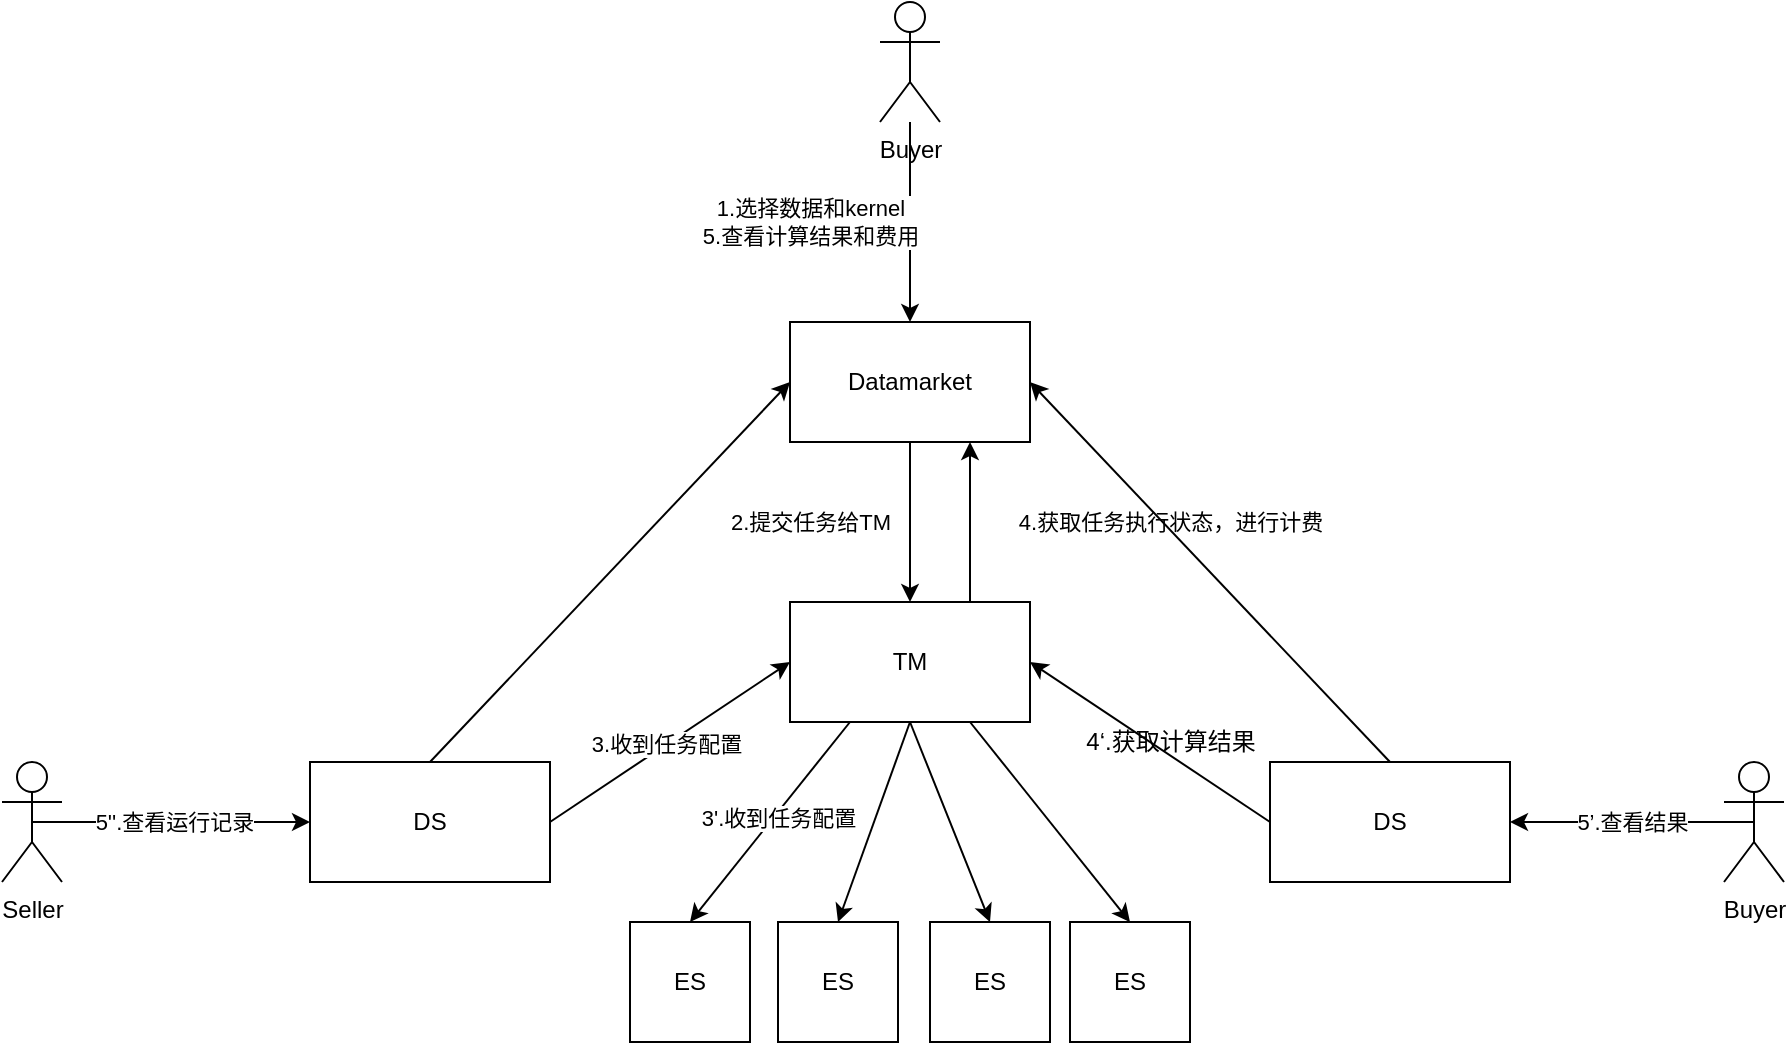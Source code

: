 <mxfile version="12.9.11" type="github">
  <diagram id="OBpz-HxGuRN2mtiWmTwj" name="Page-1">
    <mxGraphModel dx="1712" dy="1855" grid="1" gridSize="10" guides="1" tooltips="1" connect="1" arrows="1" fold="1" page="1" pageScale="1" pageWidth="827" pageHeight="1169" math="0" shadow="0">
      <root>
        <mxCell id="0" />
        <mxCell id="1" parent="0" />
        <mxCell id="ubIFbfM6RXI0TAhfLppu-1" value="DS" style="rounded=0;whiteSpace=wrap;html=1;" parent="1" vertex="1">
          <mxGeometry x="120" y="320" width="120" height="60" as="geometry" />
        </mxCell>
        <mxCell id="ubIFbfM6RXI0TAhfLppu-2" value="TM" style="rounded=0;whiteSpace=wrap;html=1;" parent="1" vertex="1">
          <mxGeometry x="360" y="240" width="120" height="60" as="geometry" />
        </mxCell>
        <mxCell id="ubIFbfM6RXI0TAhfLppu-3" value="ES" style="rounded=0;whiteSpace=wrap;html=1;" parent="1" vertex="1">
          <mxGeometry x="280" y="400" width="60" height="60" as="geometry" />
        </mxCell>
        <mxCell id="ubIFbfM6RXI0TAhfLppu-4" value="ES" style="rounded=0;whiteSpace=wrap;html=1;" parent="1" vertex="1">
          <mxGeometry x="500" y="400" width="60" height="60" as="geometry" />
        </mxCell>
        <mxCell id="ubIFbfM6RXI0TAhfLppu-5" value="ES" style="rounded=0;whiteSpace=wrap;html=1;" parent="1" vertex="1">
          <mxGeometry x="354" y="400" width="60" height="60" as="geometry" />
        </mxCell>
        <mxCell id="ubIFbfM6RXI0TAhfLppu-6" value="ES" style="rounded=0;whiteSpace=wrap;html=1;" parent="1" vertex="1">
          <mxGeometry x="430" y="400" width="60" height="60" as="geometry" />
        </mxCell>
        <mxCell id="ubIFbfM6RXI0TAhfLppu-7" value="DS" style="rounded=0;whiteSpace=wrap;html=1;" parent="1" vertex="1">
          <mxGeometry x="600" y="320" width="120" height="60" as="geometry" />
        </mxCell>
        <mxCell id="ubIFbfM6RXI0TAhfLppu-9" value="Datamarket" style="rounded=0;whiteSpace=wrap;html=1;" parent="1" vertex="1">
          <mxGeometry x="360" y="100" width="120" height="60" as="geometry" />
        </mxCell>
        <mxCell id="ubIFbfM6RXI0TAhfLppu-10" value="" style="endArrow=classic;html=1;exitX=0.5;exitY=0;exitDx=0;exitDy=0;entryX=0;entryY=0.5;entryDx=0;entryDy=0;" parent="1" source="ubIFbfM6RXI0TAhfLppu-1" target="ubIFbfM6RXI0TAhfLppu-9" edge="1">
          <mxGeometry width="50" height="50" relative="1" as="geometry">
            <mxPoint x="360" y="310" as="sourcePoint" />
            <mxPoint x="410" y="260" as="targetPoint" />
          </mxGeometry>
        </mxCell>
        <mxCell id="ubIFbfM6RXI0TAhfLppu-15" value="" style="endArrow=classic;html=1;entryX=0.5;entryY=0;entryDx=0;entryDy=0;exitX=0.25;exitY=1;exitDx=0;exitDy=0;" parent="1" source="ubIFbfM6RXI0TAhfLppu-2" target="ubIFbfM6RXI0TAhfLppu-3" edge="1">
          <mxGeometry width="50" height="50" relative="1" as="geometry">
            <mxPoint x="360" y="300" as="sourcePoint" />
            <mxPoint x="410" y="250" as="targetPoint" />
          </mxGeometry>
        </mxCell>
        <mxCell id="ubIFbfM6RXI0TAhfLppu-34" value="3&#39;.收到任务配置" style="edgeLabel;html=1;align=center;verticalAlign=middle;resizable=0;points=[];" parent="ubIFbfM6RXI0TAhfLppu-15" vertex="1" connectable="0">
          <mxGeometry x="-0.063" y="1" relative="1" as="geometry">
            <mxPoint as="offset" />
          </mxGeometry>
        </mxCell>
        <mxCell id="ubIFbfM6RXI0TAhfLppu-16" value="" style="endArrow=classic;html=1;entryX=0.5;entryY=0;entryDx=0;entryDy=0;exitX=0.75;exitY=1;exitDx=0;exitDy=0;" parent="1" source="ubIFbfM6RXI0TAhfLppu-2" target="ubIFbfM6RXI0TAhfLppu-4" edge="1">
          <mxGeometry width="50" height="50" relative="1" as="geometry">
            <mxPoint x="360" y="300" as="sourcePoint" />
            <mxPoint x="410" y="250" as="targetPoint" />
          </mxGeometry>
        </mxCell>
        <mxCell id="ubIFbfM6RXI0TAhfLppu-17" value="" style="endArrow=classic;html=1;entryX=0.5;entryY=0;entryDx=0;entryDy=0;exitX=0.5;exitY=1;exitDx=0;exitDy=0;" parent="1" source="ubIFbfM6RXI0TAhfLppu-2" target="ubIFbfM6RXI0TAhfLppu-5" edge="1">
          <mxGeometry width="50" height="50" relative="1" as="geometry">
            <mxPoint x="360" y="300" as="sourcePoint" />
            <mxPoint x="410" y="250" as="targetPoint" />
          </mxGeometry>
        </mxCell>
        <mxCell id="ubIFbfM6RXI0TAhfLppu-18" value="" style="endArrow=classic;html=1;entryX=0.5;entryY=0;entryDx=0;entryDy=0;exitX=0.5;exitY=1;exitDx=0;exitDy=0;" parent="1" source="ubIFbfM6RXI0TAhfLppu-2" target="ubIFbfM6RXI0TAhfLppu-6" edge="1">
          <mxGeometry width="50" height="50" relative="1" as="geometry">
            <mxPoint x="360" y="300" as="sourcePoint" />
            <mxPoint x="410" y="250" as="targetPoint" />
          </mxGeometry>
        </mxCell>
        <mxCell id="ubIFbfM6RXI0TAhfLppu-20" value="" style="endArrow=classic;html=1;entryX=0.5;entryY=0;entryDx=0;entryDy=0;exitX=0.5;exitY=1;exitDx=0;exitDy=0;" parent="1" source="ubIFbfM6RXI0TAhfLppu-9" target="ubIFbfM6RXI0TAhfLppu-2" edge="1">
          <mxGeometry width="50" height="50" relative="1" as="geometry">
            <mxPoint x="360" y="300" as="sourcePoint" />
            <mxPoint x="410" y="250" as="targetPoint" />
          </mxGeometry>
        </mxCell>
        <mxCell id="ubIFbfM6RXI0TAhfLppu-32" value="2.提交任务给TM" style="edgeLabel;html=1;align=center;verticalAlign=middle;resizable=0;points=[];" parent="ubIFbfM6RXI0TAhfLppu-20" vertex="1" connectable="0">
          <mxGeometry x="-0.125" y="-1" relative="1" as="geometry">
            <mxPoint x="-49" y="5" as="offset" />
          </mxGeometry>
        </mxCell>
        <mxCell id="ubIFbfM6RXI0TAhfLppu-21" value="" style="endArrow=classic;html=1;exitX=1;exitY=0.5;exitDx=0;exitDy=0;entryX=0;entryY=0.5;entryDx=0;entryDy=0;" parent="1" source="ubIFbfM6RXI0TAhfLppu-1" target="ubIFbfM6RXI0TAhfLppu-2" edge="1">
          <mxGeometry width="50" height="50" relative="1" as="geometry">
            <mxPoint x="360" y="300" as="sourcePoint" />
            <mxPoint x="410" y="250" as="targetPoint" />
          </mxGeometry>
        </mxCell>
        <mxCell id="ubIFbfM6RXI0TAhfLppu-33" value="3.收到任务配置" style="edgeLabel;html=1;align=center;verticalAlign=middle;resizable=0;points=[];" parent="ubIFbfM6RXI0TAhfLppu-21" vertex="1" connectable="0">
          <mxGeometry x="-0.032" relative="1" as="geometry">
            <mxPoint as="offset" />
          </mxGeometry>
        </mxCell>
        <mxCell id="ubIFbfM6RXI0TAhfLppu-22" value="" style="endArrow=classic;html=1;exitX=0;exitY=0.5;exitDx=0;exitDy=0;entryX=1;entryY=0.5;entryDx=0;entryDy=0;" parent="1" source="ubIFbfM6RXI0TAhfLppu-7" target="ubIFbfM6RXI0TAhfLppu-2" edge="1">
          <mxGeometry width="50" height="50" relative="1" as="geometry">
            <mxPoint x="360" y="300" as="sourcePoint" />
            <mxPoint x="410" y="250" as="targetPoint" />
          </mxGeometry>
        </mxCell>
        <mxCell id="ubIFbfM6RXI0TAhfLppu-23" value="Buyer" style="shape=umlActor;verticalLabelPosition=bottom;labelBackgroundColor=#ffffff;verticalAlign=top;html=1;outlineConnect=0;" parent="1" vertex="1">
          <mxGeometry x="405" y="-60" width="30" height="60" as="geometry" />
        </mxCell>
        <mxCell id="ubIFbfM6RXI0TAhfLppu-25" value="" style="endArrow=classic;html=1;entryX=0.5;entryY=0;entryDx=0;entryDy=0;" parent="1" source="ubIFbfM6RXI0TAhfLppu-23" target="ubIFbfM6RXI0TAhfLppu-9" edge="1">
          <mxGeometry width="50" height="50" relative="1" as="geometry">
            <mxPoint x="360" y="150" as="sourcePoint" />
            <mxPoint x="410" y="100" as="targetPoint" />
          </mxGeometry>
        </mxCell>
        <mxCell id="ubIFbfM6RXI0TAhfLppu-28" value="1.选择数据和kernel&lt;br&gt;5.查看计算结果和费用" style="edgeLabel;html=1;align=center;verticalAlign=middle;resizable=0;points=[];" parent="ubIFbfM6RXI0TAhfLppu-25" vertex="1" connectable="0">
          <mxGeometry x="-0.104" relative="1" as="geometry">
            <mxPoint x="-50" y="5" as="offset" />
          </mxGeometry>
        </mxCell>
        <mxCell id="ubIFbfM6RXI0TAhfLppu-36" value="4.获取任务执行状态，进行计费" style="edgeLabel;html=1;align=center;verticalAlign=middle;resizable=0;points=[];" parent="ubIFbfM6RXI0TAhfLppu-25" vertex="1" connectable="0">
          <mxGeometry x="-0.233" y="3" relative="1" as="geometry">
            <mxPoint x="127" y="161.67" as="offset" />
          </mxGeometry>
        </mxCell>
        <mxCell id="ubIFbfM6RXI0TAhfLppu-35" value="4‘.获取计算结果" style="text;html=1;align=center;verticalAlign=middle;resizable=0;points=[];autosize=1;" parent="1" vertex="1">
          <mxGeometry x="500" y="300" width="100" height="20" as="geometry" />
        </mxCell>
        <mxCell id="ubIFbfM6RXI0TAhfLppu-37" value="" style="endArrow=classic;html=1;entryX=0.75;entryY=1;entryDx=0;entryDy=0;exitX=0.75;exitY=0;exitDx=0;exitDy=0;" parent="1" source="ubIFbfM6RXI0TAhfLppu-2" target="ubIFbfM6RXI0TAhfLppu-9" edge="1">
          <mxGeometry width="50" height="50" relative="1" as="geometry">
            <mxPoint x="380" y="250" as="sourcePoint" />
            <mxPoint x="430" y="200" as="targetPoint" />
          </mxGeometry>
        </mxCell>
        <mxCell id="ubIFbfM6RXI0TAhfLppu-38" value="Buyer" style="shape=umlActor;verticalLabelPosition=bottom;labelBackgroundColor=#ffffff;verticalAlign=top;html=1;outlineConnect=0;" parent="1" vertex="1">
          <mxGeometry x="827" y="320" width="30" height="60" as="geometry" />
        </mxCell>
        <mxCell id="ubIFbfM6RXI0TAhfLppu-39" value="5’.查看结果" style="endArrow=classic;html=1;exitX=0.5;exitY=0.5;exitDx=0;exitDy=0;exitPerimeter=0;entryX=1;entryY=0.5;entryDx=0;entryDy=0;" parent="1" source="ubIFbfM6RXI0TAhfLppu-38" target="ubIFbfM6RXI0TAhfLppu-7" edge="1">
          <mxGeometry width="50" height="50" relative="1" as="geometry">
            <mxPoint x="380" y="280" as="sourcePoint" />
            <mxPoint x="430" y="230" as="targetPoint" />
          </mxGeometry>
        </mxCell>
        <mxCell id="FTIpeuj2QPUnfpNJJs1q-1" value="" style="endArrow=classic;html=1;exitX=0.5;exitY=0;exitDx=0;exitDy=0;entryX=1;entryY=0.5;entryDx=0;entryDy=0;" edge="1" parent="1" source="ubIFbfM6RXI0TAhfLppu-7" target="ubIFbfM6RXI0TAhfLppu-9">
          <mxGeometry width="50" height="50" relative="1" as="geometry">
            <mxPoint x="430" y="260" as="sourcePoint" />
            <mxPoint x="480" y="210" as="targetPoint" />
          </mxGeometry>
        </mxCell>
        <mxCell id="FTIpeuj2QPUnfpNJJs1q-2" value="Seller" style="shape=umlActor;verticalLabelPosition=bottom;labelBackgroundColor=#ffffff;verticalAlign=top;html=1;outlineConnect=0;" vertex="1" parent="1">
          <mxGeometry x="-34" y="320" width="30" height="60" as="geometry" />
        </mxCell>
        <mxCell id="FTIpeuj2QPUnfpNJJs1q-4" value="" style="endArrow=classic;html=1;exitX=0.5;exitY=0.5;exitDx=0;exitDy=0;exitPerimeter=0;entryX=0;entryY=0.5;entryDx=0;entryDy=0;" edge="1" parent="1" source="FTIpeuj2QPUnfpNJJs1q-2" target="ubIFbfM6RXI0TAhfLppu-1">
          <mxGeometry width="50" height="50" relative="1" as="geometry">
            <mxPoint x="310" y="230" as="sourcePoint" />
            <mxPoint x="360" y="180" as="targetPoint" />
          </mxGeometry>
        </mxCell>
        <mxCell id="FTIpeuj2QPUnfpNJJs1q-7" value="5&#39;&#39;.查看运行记录" style="edgeLabel;html=1;align=center;verticalAlign=middle;resizable=0;points=[];" vertex="1" connectable="0" parent="FTIpeuj2QPUnfpNJJs1q-4">
          <mxGeometry x="-0.147" relative="1" as="geometry">
            <mxPoint x="11" as="offset" />
          </mxGeometry>
        </mxCell>
      </root>
    </mxGraphModel>
  </diagram>
</mxfile>
